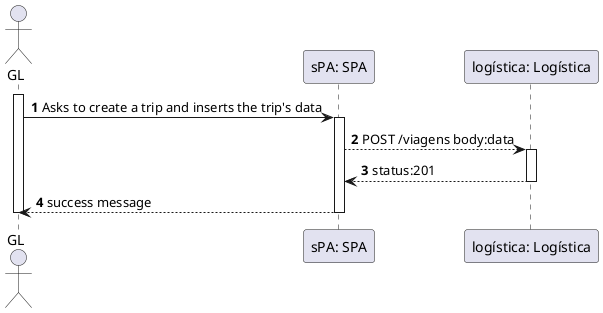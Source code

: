 @startuml
'https://plantuml.com/sequence-diagram

autonumber
actor GL
participant "sPA: SPA" as sPA
participant "logística: Logística" as MDL 


activate GL
GL ->sPA : Asks to create a trip and inserts the trip's data
activate sPA

sPA --> MDL : POST /viagens body:data
activate MDL

MDL --> sPA :  status:201

deactivate MDL

sPA --> GL : success message

deactivate sPA

deactivate GL


@enduml